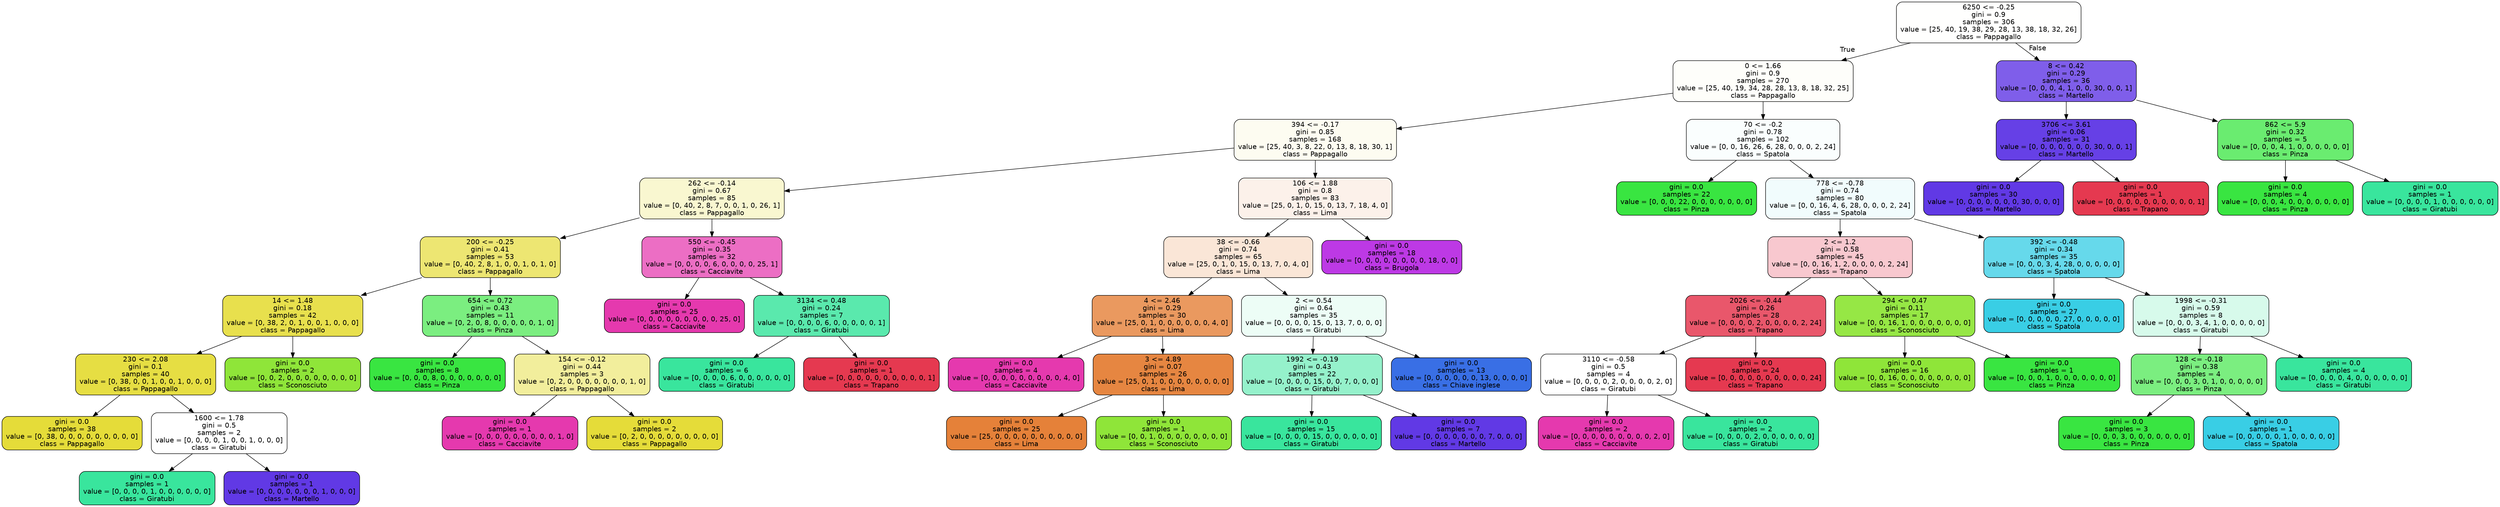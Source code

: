 digraph Tree {
node [shape=box, style="filled, rounded", color="black", fontname="helvetica"] ;
edge [fontname="helvetica"] ;
0 [label="6250 <= -0.25\ngini = 0.9\nsamples = 306\nvalue = [25, 40, 19, 38, 29, 28, 13, 38, 18, 32, 26]\nclass = Pappagallo", fillcolor="#fffffe"] ;
1 [label="0 <= 1.66\ngini = 0.9\nsamples = 270\nvalue = [25, 40, 19, 34, 28, 28, 13, 8, 18, 32, 25]\nclass = Pappagallo", fillcolor="#fefefa"] ;
0 -> 1 [labeldistance=2.5, labelangle=45, headlabel="True"] ;
2 [label="394 <= -0.17\ngini = 0.85\nsamples = 168\nvalue = [25, 40, 3, 8, 22, 0, 13, 8, 18, 30, 1]\nclass = Pappagallo", fillcolor="#fdfcf1"] ;
1 -> 2 ;
3 [label="262 <= -0.14\ngini = 0.67\nsamples = 85\nvalue = [0, 40, 2, 8, 7, 0, 0, 1, 0, 26, 1]\nclass = Pappagallo", fillcolor="#f9f7d0"] ;
2 -> 3 ;
4 [label="200 <= -0.25\ngini = 0.41\nsamples = 53\nvalue = [0, 40, 2, 8, 1, 0, 0, 1, 0, 1, 0]\nclass = Pappagallo", fillcolor="#ede672"] ;
3 -> 4 ;
5 [label="14 <= 1.48\ngini = 0.18\nsamples = 42\nvalue = [0, 38, 2, 0, 1, 0, 0, 1, 0, 0, 0]\nclass = Pappagallo", fillcolor="#e8e04d"] ;
4 -> 5 ;
6 [label="230 <= 2.08\ngini = 0.1\nsamples = 40\nvalue = [0, 38, 0, 0, 1, 0, 0, 1, 0, 0, 0]\nclass = Pappagallo", fillcolor="#e6de43"] ;
5 -> 6 ;
7 [label="gini = 0.0\nsamples = 38\nvalue = [0, 38, 0, 0, 0, 0, 0, 0, 0, 0, 0]\nclass = Pappagallo", fillcolor="#e5dc39"] ;
6 -> 7 ;
8 [label="1600 <= 1.78\ngini = 0.5\nsamples = 2\nvalue = [0, 0, 0, 0, 1, 0, 0, 1, 0, 0, 0]\nclass = Giratubi", fillcolor="#ffffff"] ;
6 -> 8 ;
9 [label="gini = 0.0\nsamples = 1\nvalue = [0, 0, 0, 0, 1, 0, 0, 0, 0, 0, 0]\nclass = Giratubi", fillcolor="#39e59d"] ;
8 -> 9 ;
10 [label="gini = 0.0\nsamples = 1\nvalue = [0, 0, 0, 0, 0, 0, 0, 1, 0, 0, 0]\nclass = Martello", fillcolor="#6139e5"] ;
8 -> 10 ;
11 [label="gini = 0.0\nsamples = 2\nvalue = [0, 0, 2, 0, 0, 0, 0, 0, 0, 0, 0]\nclass = Sconosciuto", fillcolor="#8fe539"] ;
5 -> 11 ;
12 [label="654 <= 0.72\ngini = 0.43\nsamples = 11\nvalue = [0, 2, 0, 8, 0, 0, 0, 0, 0, 1, 0]\nclass = Pinza", fillcolor="#7bee80"] ;
4 -> 12 ;
13 [label="gini = 0.0\nsamples = 8\nvalue = [0, 0, 0, 8, 0, 0, 0, 0, 0, 0, 0]\nclass = Pinza", fillcolor="#39e541"] ;
12 -> 13 ;
14 [label="154 <= -0.12\ngini = 0.44\nsamples = 3\nvalue = [0, 2, 0, 0, 0, 0, 0, 0, 0, 1, 0]\nclass = Pappagallo", fillcolor="#f2ee9c"] ;
12 -> 14 ;
15 [label="gini = 0.0\nsamples = 1\nvalue = [0, 0, 0, 0, 0, 0, 0, 0, 0, 1, 0]\nclass = Cacciavite", fillcolor="#e539ae"] ;
14 -> 15 ;
16 [label="gini = 0.0\nsamples = 2\nvalue = [0, 2, 0, 0, 0, 0, 0, 0, 0, 0, 0]\nclass = Pappagallo", fillcolor="#e5dc39"] ;
14 -> 16 ;
17 [label="550 <= -0.45\ngini = 0.35\nsamples = 32\nvalue = [0, 0, 0, 0, 6, 0, 0, 0, 0, 25, 1]\nclass = Cacciavite", fillcolor="#ec6ec4"] ;
3 -> 17 ;
18 [label="gini = 0.0\nsamples = 25\nvalue = [0, 0, 0, 0, 0, 0, 0, 0, 0, 25, 0]\nclass = Cacciavite", fillcolor="#e539ae"] ;
17 -> 18 ;
19 [label="3134 <= 0.48\ngini = 0.24\nsamples = 7\nvalue = [0, 0, 0, 0, 6, 0, 0, 0, 0, 0, 1]\nclass = Giratubi", fillcolor="#5ae9ad"] ;
17 -> 19 ;
20 [label="gini = 0.0\nsamples = 6\nvalue = [0, 0, 0, 0, 6, 0, 0, 0, 0, 0, 0]\nclass = Giratubi", fillcolor="#39e59d"] ;
19 -> 20 ;
21 [label="gini = 0.0\nsamples = 1\nvalue = [0, 0, 0, 0, 0, 0, 0, 0, 0, 0, 1]\nclass = Trapano", fillcolor="#e53950"] ;
19 -> 21 ;
22 [label="106 <= 1.88\ngini = 0.8\nsamples = 83\nvalue = [25, 0, 1, 0, 15, 0, 13, 7, 18, 4, 0]\nclass = Lima", fillcolor="#fcf1ea"] ;
2 -> 22 ;
23 [label="38 <= -0.66\ngini = 0.74\nsamples = 65\nvalue = [25, 0, 1, 0, 15, 0, 13, 7, 0, 4, 0]\nclass = Lima", fillcolor="#fae6d7"] ;
22 -> 23 ;
24 [label="4 <= 2.46\ngini = 0.29\nsamples = 30\nvalue = [25, 0, 1, 0, 0, 0, 0, 0, 0, 4, 0]\nclass = Lima", fillcolor="#ea995f"] ;
23 -> 24 ;
25 [label="gini = 0.0\nsamples = 4\nvalue = [0, 0, 0, 0, 0, 0, 0, 0, 0, 4, 0]\nclass = Cacciavite", fillcolor="#e539ae"] ;
24 -> 25 ;
26 [label="3 <= 4.89\ngini = 0.07\nsamples = 26\nvalue = [25, 0, 1, 0, 0, 0, 0, 0, 0, 0, 0]\nclass = Lima", fillcolor="#e68641"] ;
24 -> 26 ;
27 [label="gini = 0.0\nsamples = 25\nvalue = [25, 0, 0, 0, 0, 0, 0, 0, 0, 0, 0]\nclass = Lima", fillcolor="#e58139"] ;
26 -> 27 ;
28 [label="gini = 0.0\nsamples = 1\nvalue = [0, 0, 1, 0, 0, 0, 0, 0, 0, 0, 0]\nclass = Sconosciuto", fillcolor="#8fe539"] ;
26 -> 28 ;
29 [label="2 <= 0.54\ngini = 0.64\nsamples = 35\nvalue = [0, 0, 0, 0, 15, 0, 13, 7, 0, 0, 0]\nclass = Giratubi", fillcolor="#edfdf6"] ;
23 -> 29 ;
30 [label="1992 <= -0.19\ngini = 0.43\nsamples = 22\nvalue = [0, 0, 0, 0, 15, 0, 0, 7, 0, 0, 0]\nclass = Giratubi", fillcolor="#95f1cb"] ;
29 -> 30 ;
31 [label="gini = 0.0\nsamples = 15\nvalue = [0, 0, 0, 0, 15, 0, 0, 0, 0, 0, 0]\nclass = Giratubi", fillcolor="#39e59d"] ;
30 -> 31 ;
32 [label="gini = 0.0\nsamples = 7\nvalue = [0, 0, 0, 0, 0, 0, 0, 7, 0, 0, 0]\nclass = Martello", fillcolor="#6139e5"] ;
30 -> 32 ;
33 [label="gini = 0.0\nsamples = 13\nvalue = [0, 0, 0, 0, 0, 0, 13, 0, 0, 0, 0]\nclass = Chiave inglese", fillcolor="#396fe5"] ;
29 -> 33 ;
34 [label="gini = 0.0\nsamples = 18\nvalue = [0, 0, 0, 0, 0, 0, 0, 0, 18, 0, 0]\nclass = Brugola", fillcolor="#bd39e5"] ;
22 -> 34 ;
35 [label="70 <= -0.2\ngini = 0.78\nsamples = 102\nvalue = [0, 0, 16, 26, 6, 28, 0, 0, 0, 2, 24]\nclass = Spatola", fillcolor="#fafefe"] ;
1 -> 35 ;
36 [label="gini = 0.0\nsamples = 22\nvalue = [0, 0, 0, 22, 0, 0, 0, 0, 0, 0, 0]\nclass = Pinza", fillcolor="#39e541"] ;
35 -> 36 ;
37 [label="778 <= -0.78\ngini = 0.74\nsamples = 80\nvalue = [0, 0, 16, 4, 6, 28, 0, 0, 0, 2, 24]\nclass = Spatola", fillcolor="#f1fcfd"] ;
35 -> 37 ;
38 [label="2 <= 1.2\ngini = 0.58\nsamples = 45\nvalue = [0, 0, 16, 1, 2, 0, 0, 0, 0, 2, 24]\nclass = Trapano", fillcolor="#f8c8cf"] ;
37 -> 38 ;
39 [label="2026 <= -0.44\ngini = 0.26\nsamples = 28\nvalue = [0, 0, 0, 0, 2, 0, 0, 0, 0, 2, 24]\nclass = Trapano", fillcolor="#e9576b"] ;
38 -> 39 ;
40 [label="3110 <= -0.58\ngini = 0.5\nsamples = 4\nvalue = [0, 0, 0, 0, 2, 0, 0, 0, 0, 2, 0]\nclass = Giratubi", fillcolor="#ffffff"] ;
39 -> 40 ;
41 [label="gini = 0.0\nsamples = 2\nvalue = [0, 0, 0, 0, 0, 0, 0, 0, 0, 2, 0]\nclass = Cacciavite", fillcolor="#e539ae"] ;
40 -> 41 ;
42 [label="gini = 0.0\nsamples = 2\nvalue = [0, 0, 0, 0, 2, 0, 0, 0, 0, 0, 0]\nclass = Giratubi", fillcolor="#39e59d"] ;
40 -> 42 ;
43 [label="gini = 0.0\nsamples = 24\nvalue = [0, 0, 0, 0, 0, 0, 0, 0, 0, 0, 24]\nclass = Trapano", fillcolor="#e53950"] ;
39 -> 43 ;
44 [label="294 <= 0.47\ngini = 0.11\nsamples = 17\nvalue = [0, 0, 16, 1, 0, 0, 0, 0, 0, 0, 0]\nclass = Sconosciuto", fillcolor="#96e745"] ;
38 -> 44 ;
45 [label="gini = 0.0\nsamples = 16\nvalue = [0, 0, 16, 0, 0, 0, 0, 0, 0, 0, 0]\nclass = Sconosciuto", fillcolor="#8fe539"] ;
44 -> 45 ;
46 [label="gini = 0.0\nsamples = 1\nvalue = [0, 0, 0, 1, 0, 0, 0, 0, 0, 0, 0]\nclass = Pinza", fillcolor="#39e541"] ;
44 -> 46 ;
47 [label="392 <= -0.48\ngini = 0.34\nsamples = 35\nvalue = [0, 0, 0, 3, 4, 28, 0, 0, 0, 0, 0]\nclass = Spatola", fillcolor="#66d9eb"] ;
37 -> 47 ;
48 [label="gini = 0.0\nsamples = 27\nvalue = [0, 0, 0, 0, 0, 27, 0, 0, 0, 0, 0]\nclass = Spatola", fillcolor="#39cee5"] ;
47 -> 48 ;
49 [label="1998 <= -0.31\ngini = 0.59\nsamples = 8\nvalue = [0, 0, 0, 3, 4, 1, 0, 0, 0, 0, 0]\nclass = Giratubi", fillcolor="#d7faeb"] ;
47 -> 49 ;
50 [label="128 <= -0.18\ngini = 0.38\nsamples = 4\nvalue = [0, 0, 0, 3, 0, 1, 0, 0, 0, 0, 0]\nclass = Pinza", fillcolor="#7bee80"] ;
49 -> 50 ;
51 [label="gini = 0.0\nsamples = 3\nvalue = [0, 0, 0, 3, 0, 0, 0, 0, 0, 0, 0]\nclass = Pinza", fillcolor="#39e541"] ;
50 -> 51 ;
52 [label="gini = 0.0\nsamples = 1\nvalue = [0, 0, 0, 0, 0, 1, 0, 0, 0, 0, 0]\nclass = Spatola", fillcolor="#39cee5"] ;
50 -> 52 ;
53 [label="gini = 0.0\nsamples = 4\nvalue = [0, 0, 0, 0, 4, 0, 0, 0, 0, 0, 0]\nclass = Giratubi", fillcolor="#39e59d"] ;
49 -> 53 ;
54 [label="8 <= 0.42\ngini = 0.29\nsamples = 36\nvalue = [0, 0, 0, 4, 1, 0, 0, 30, 0, 0, 1]\nclass = Martello", fillcolor="#7f5eea"] ;
0 -> 54 [labeldistance=2.5, labelangle=-45, headlabel="False"] ;
55 [label="3706 <= 3.61\ngini = 0.06\nsamples = 31\nvalue = [0, 0, 0, 0, 0, 0, 0, 30, 0, 0, 1]\nclass = Martello", fillcolor="#6640e6"] ;
54 -> 55 ;
56 [label="gini = 0.0\nsamples = 30\nvalue = [0, 0, 0, 0, 0, 0, 0, 30, 0, 0, 0]\nclass = Martello", fillcolor="#6139e5"] ;
55 -> 56 ;
57 [label="gini = 0.0\nsamples = 1\nvalue = [0, 0, 0, 0, 0, 0, 0, 0, 0, 0, 1]\nclass = Trapano", fillcolor="#e53950"] ;
55 -> 57 ;
58 [label="862 <= 5.9\ngini = 0.32\nsamples = 5\nvalue = [0, 0, 0, 4, 1, 0, 0, 0, 0, 0, 0]\nclass = Pinza", fillcolor="#6aec70"] ;
54 -> 58 ;
59 [label="gini = 0.0\nsamples = 4\nvalue = [0, 0, 0, 4, 0, 0, 0, 0, 0, 0, 0]\nclass = Pinza", fillcolor="#39e541"] ;
58 -> 59 ;
60 [label="gini = 0.0\nsamples = 1\nvalue = [0, 0, 0, 0, 1, 0, 0, 0, 0, 0, 0]\nclass = Giratubi", fillcolor="#39e59d"] ;
58 -> 60 ;
}